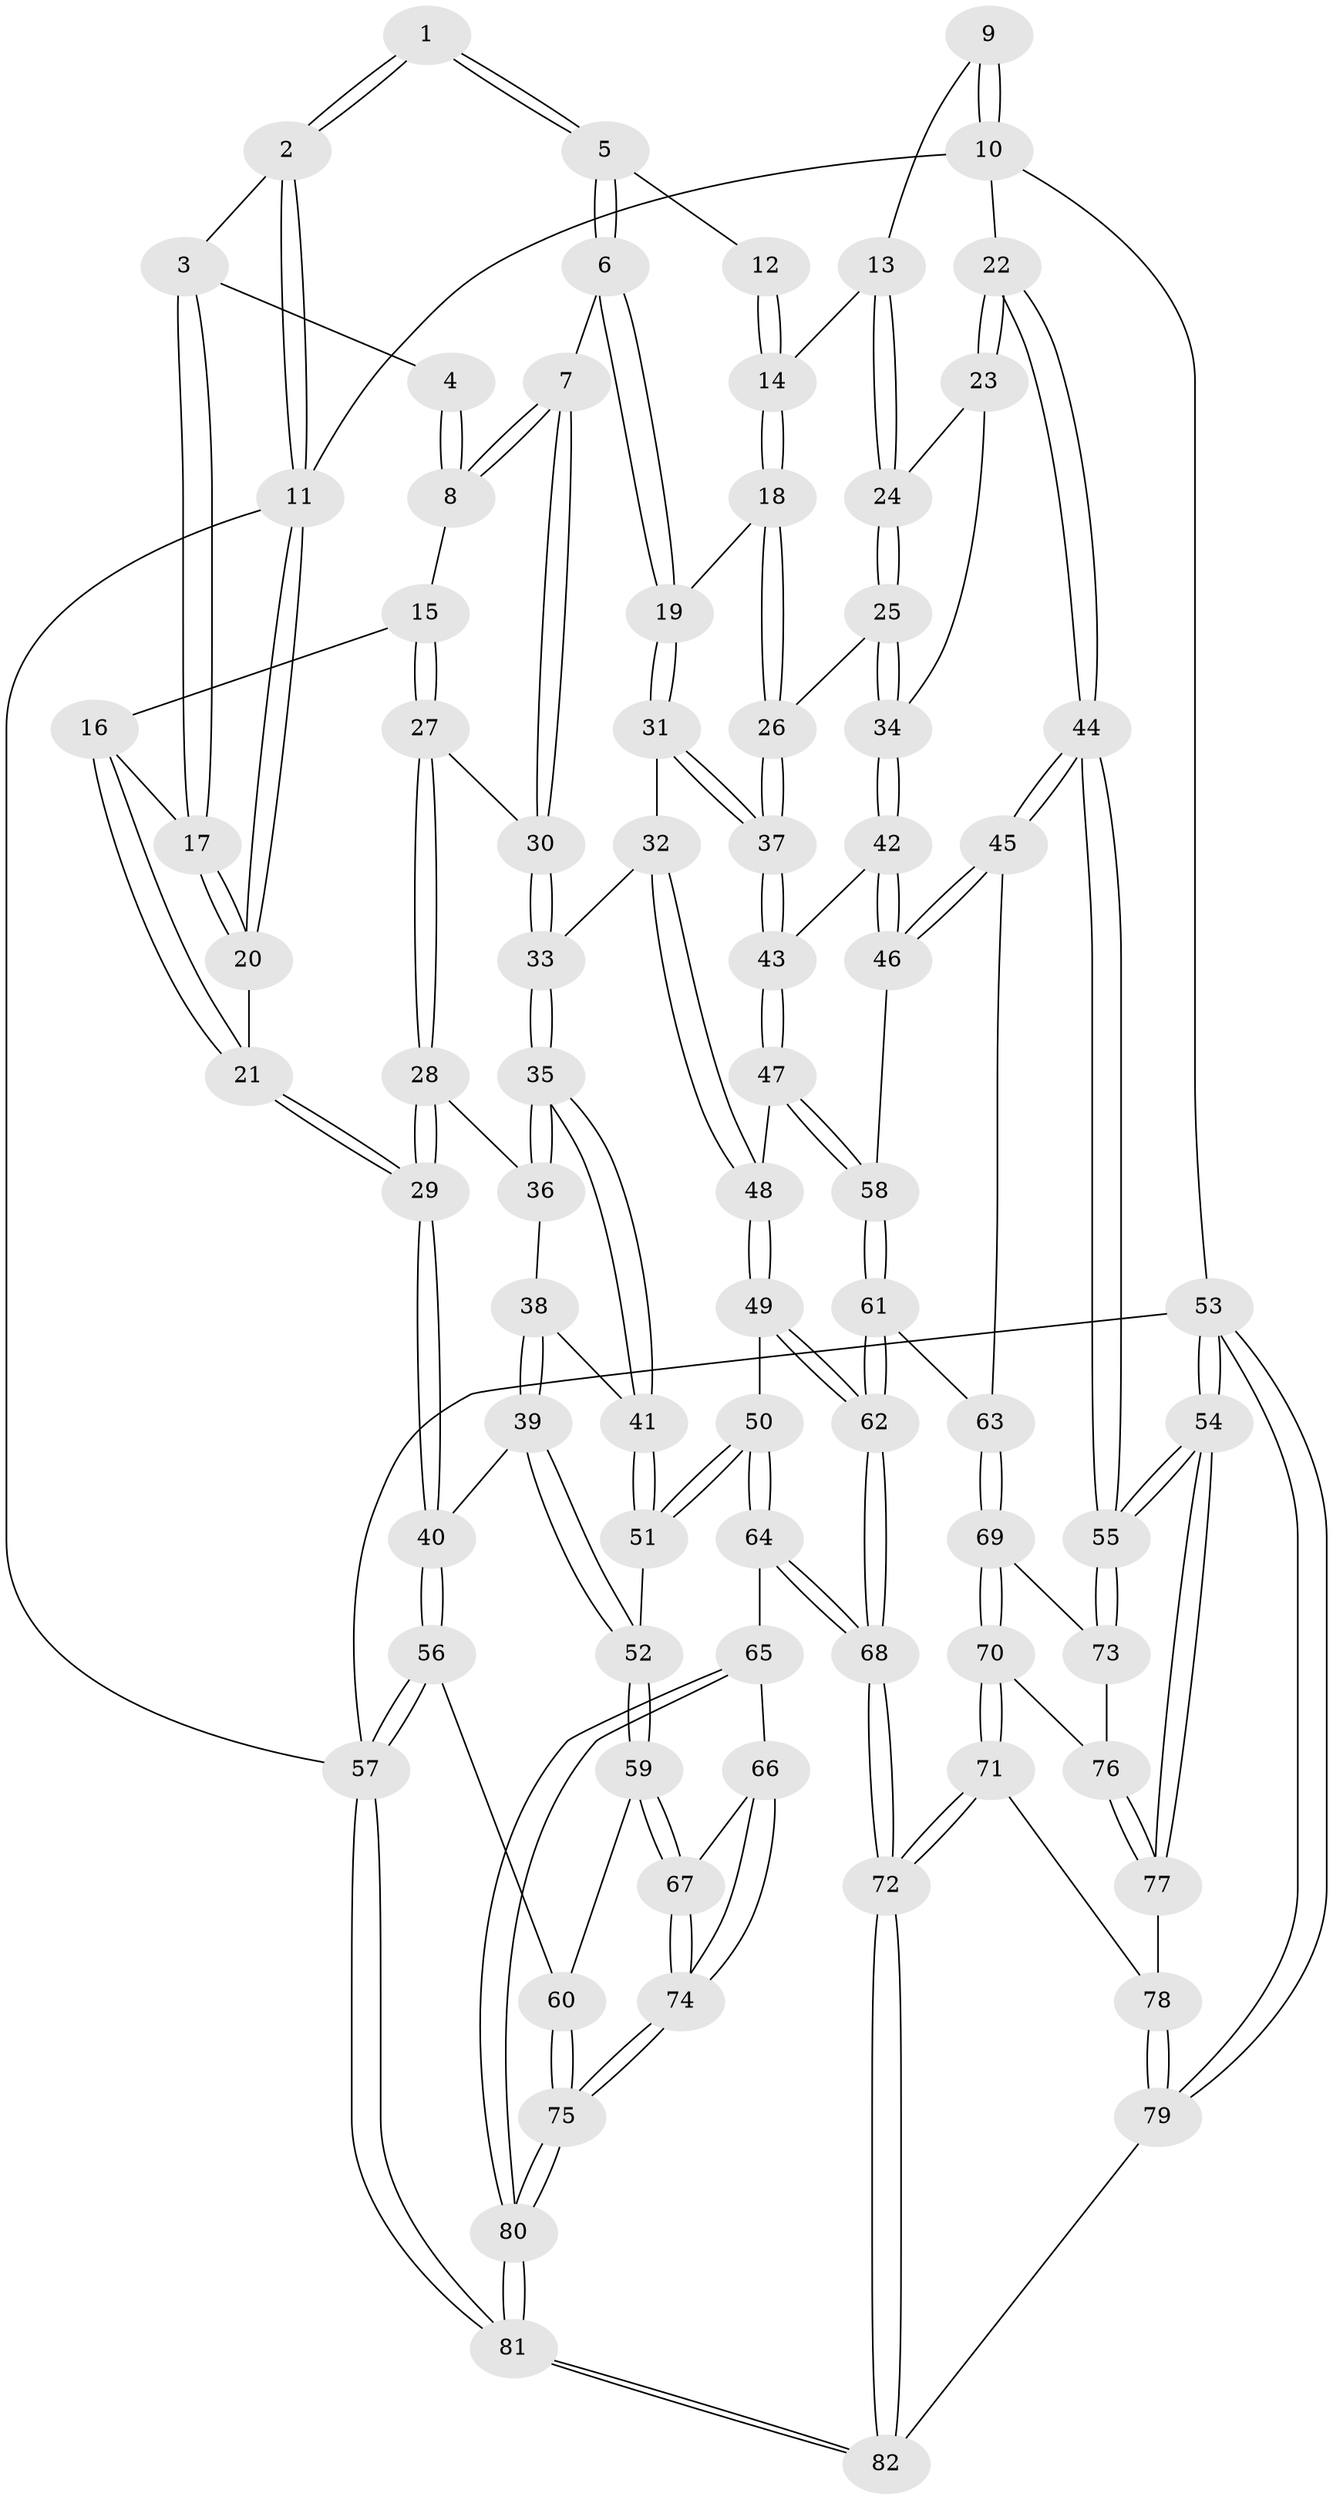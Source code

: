 // coarse degree distribution, {4: 0.34146341463414637, 2: 0.07317073170731707, 5: 0.4146341463414634, 3: 0.0975609756097561, 6: 0.024390243902439025, 7: 0.024390243902439025, 10: 0.024390243902439025}
// Generated by graph-tools (version 1.1) at 2025/06/03/04/25 22:06:24]
// undirected, 82 vertices, 202 edges
graph export_dot {
graph [start="1"]
  node [color=gray90,style=filled];
  1 [pos="+0.23983699812886525+0"];
  2 [pos="+0+0"];
  3 [pos="+0.059261777979263845+0.04733310945686171"];
  4 [pos="+0.2230415223866562+0"];
  5 [pos="+0.5336985594488866+0"];
  6 [pos="+0.5096992651539425+0.16767110613746347"];
  7 [pos="+0.47739807640315096+0.17874156283341947"];
  8 [pos="+0.23037987821503644+0.07080847297507477"];
  9 [pos="+0.8492681128529981+0"];
  10 [pos="+1+0"];
  11 [pos="+0+0"];
  12 [pos="+0.8455074950597714+0"];
  13 [pos="+0.8087263713194925+0.1597752854987706"];
  14 [pos="+0.7160443059387476+0.15772054734365443"];
  15 [pos="+0.16676725542838655+0.15047911553841103"];
  16 [pos="+0.07884746546394682+0.10948525644801739"];
  17 [pos="+0.05332846140428488+0.08347122385879228"];
  18 [pos="+0.603654432470569+0.2268584314976856"];
  19 [pos="+0.5886933970607026+0.2214943240517749"];
  20 [pos="+0+0.06055929917415084"];
  21 [pos="+0+0.3568311218214933"];
  22 [pos="+1+0.07824087703043636"];
  23 [pos="+1+0.17259127102881205"];
  24 [pos="+0.9334987621767908+0.19462263544202535"];
  25 [pos="+0.7827914921703283+0.32789229962145133"];
  26 [pos="+0.6793106470268968+0.3278348606182119"];
  27 [pos="+0.1616840308405806+0.23919632134796545"];
  28 [pos="+0.12424387673904252+0.28741658551318133"];
  29 [pos="+0+0.3900698265952095"];
  30 [pos="+0.3734730546748782+0.28199783601322326"];
  31 [pos="+0.4989647980100679+0.42031339447912486"];
  32 [pos="+0.4685588853822862+0.4434822563559401"];
  33 [pos="+0.35014693611155695+0.4239566613201182"];
  34 [pos="+0.8766243206063887+0.413258829925794"];
  35 [pos="+0.3293180071778743+0.4463972053589855"];
  36 [pos="+0.1279771913444847+0.29254721575077663"];
  37 [pos="+0.6714239912463504+0.4785202107101226"];
  38 [pos="+0.1678339452153151+0.4193426433657203"];
  39 [pos="+0.07747149387076424+0.5493560281874622"];
  40 [pos="+0+0.41136722639649836"];
  41 [pos="+0.3075309456341186+0.4950322369979507"];
  42 [pos="+0.8947900335265008+0.49248340468686136"];
  43 [pos="+0.6790238569495229+0.5268999177193361"];
  44 [pos="+1+0.6097114888647519"];
  45 [pos="+1+0.5756106705707509"];
  46 [pos="+1+0.5718448982627069"];
  47 [pos="+0.6581370321111986+0.5729942848881284"];
  48 [pos="+0.554632151326107+0.6062960515267147"];
  49 [pos="+0.5492519785270127+0.6107003796401141"];
  50 [pos="+0.3400655764391555+0.6457404630498136"];
  51 [pos="+0.2856653458371099+0.603057419599799"];
  52 [pos="+0.16866553017264926+0.6253282434049019"];
  53 [pos="+1+1"];
  54 [pos="+1+0.8020678123982544"];
  55 [pos="+1+0.6420941201242576"];
  56 [pos="+0+0.7496515343400251"];
  57 [pos="+0+1"];
  58 [pos="+0.7026616126727956+0.6340386330191482"];
  59 [pos="+0.13341251856707842+0.6939811627633543"];
  60 [pos="+0.0934206480597768+0.7170740061011235"];
  61 [pos="+0.7296176115694604+0.6871324888305095"];
  62 [pos="+0.5599583241025625+0.8869754699783868"];
  63 [pos="+0.7659032948010142+0.7142421148582735"];
  64 [pos="+0.3843708468466497+0.9077971842516224"];
  65 [pos="+0.30631423303656274+0.89140793010604"];
  66 [pos="+0.26171581593904697+0.8786254759202261"];
  67 [pos="+0.1673137147997435+0.8036397385640659"];
  68 [pos="+0.5108676379970557+1"];
  69 [pos="+0.7943358380624392+0.7682171742541507"];
  70 [pos="+0.7953901451281634+0.8054909386306291"];
  71 [pos="+0.675157145888724+0.9362322076301152"];
  72 [pos="+0.5111598058014799+1"];
  73 [pos="+0.9159615578978272+0.7427867944718951"];
  74 [pos="+0.026105933397261655+0.9674862676636985"];
  75 [pos="+0+1"];
  76 [pos="+0.8744855279908975+0.8630917914837797"];
  77 [pos="+0.8814779852132436+0.8698968779997545"];
  78 [pos="+0.8711963857808016+0.9116416939514238"];
  79 [pos="+0.9233197378941642+1"];
  80 [pos="+0+1"];
  81 [pos="+0+1"];
  82 [pos="+0.5130810610808447+1"];
  1 -- 2;
  1 -- 2;
  1 -- 5;
  1 -- 5;
  2 -- 3;
  2 -- 11;
  2 -- 11;
  3 -- 4;
  3 -- 17;
  3 -- 17;
  4 -- 8;
  4 -- 8;
  5 -- 6;
  5 -- 6;
  5 -- 12;
  6 -- 7;
  6 -- 19;
  6 -- 19;
  7 -- 8;
  7 -- 8;
  7 -- 30;
  7 -- 30;
  8 -- 15;
  9 -- 10;
  9 -- 10;
  9 -- 13;
  10 -- 11;
  10 -- 22;
  10 -- 53;
  11 -- 20;
  11 -- 20;
  11 -- 57;
  12 -- 14;
  12 -- 14;
  13 -- 14;
  13 -- 24;
  13 -- 24;
  14 -- 18;
  14 -- 18;
  15 -- 16;
  15 -- 27;
  15 -- 27;
  16 -- 17;
  16 -- 21;
  16 -- 21;
  17 -- 20;
  17 -- 20;
  18 -- 19;
  18 -- 26;
  18 -- 26;
  19 -- 31;
  19 -- 31;
  20 -- 21;
  21 -- 29;
  21 -- 29;
  22 -- 23;
  22 -- 23;
  22 -- 44;
  22 -- 44;
  23 -- 24;
  23 -- 34;
  24 -- 25;
  24 -- 25;
  25 -- 26;
  25 -- 34;
  25 -- 34;
  26 -- 37;
  26 -- 37;
  27 -- 28;
  27 -- 28;
  27 -- 30;
  28 -- 29;
  28 -- 29;
  28 -- 36;
  29 -- 40;
  29 -- 40;
  30 -- 33;
  30 -- 33;
  31 -- 32;
  31 -- 37;
  31 -- 37;
  32 -- 33;
  32 -- 48;
  32 -- 48;
  33 -- 35;
  33 -- 35;
  34 -- 42;
  34 -- 42;
  35 -- 36;
  35 -- 36;
  35 -- 41;
  35 -- 41;
  36 -- 38;
  37 -- 43;
  37 -- 43;
  38 -- 39;
  38 -- 39;
  38 -- 41;
  39 -- 40;
  39 -- 52;
  39 -- 52;
  40 -- 56;
  40 -- 56;
  41 -- 51;
  41 -- 51;
  42 -- 43;
  42 -- 46;
  42 -- 46;
  43 -- 47;
  43 -- 47;
  44 -- 45;
  44 -- 45;
  44 -- 55;
  44 -- 55;
  45 -- 46;
  45 -- 46;
  45 -- 63;
  46 -- 58;
  47 -- 48;
  47 -- 58;
  47 -- 58;
  48 -- 49;
  48 -- 49;
  49 -- 50;
  49 -- 62;
  49 -- 62;
  50 -- 51;
  50 -- 51;
  50 -- 64;
  50 -- 64;
  51 -- 52;
  52 -- 59;
  52 -- 59;
  53 -- 54;
  53 -- 54;
  53 -- 79;
  53 -- 79;
  53 -- 57;
  54 -- 55;
  54 -- 55;
  54 -- 77;
  54 -- 77;
  55 -- 73;
  55 -- 73;
  56 -- 57;
  56 -- 57;
  56 -- 60;
  57 -- 81;
  57 -- 81;
  58 -- 61;
  58 -- 61;
  59 -- 60;
  59 -- 67;
  59 -- 67;
  60 -- 75;
  60 -- 75;
  61 -- 62;
  61 -- 62;
  61 -- 63;
  62 -- 68;
  62 -- 68;
  63 -- 69;
  63 -- 69;
  64 -- 65;
  64 -- 68;
  64 -- 68;
  65 -- 66;
  65 -- 80;
  65 -- 80;
  66 -- 67;
  66 -- 74;
  66 -- 74;
  67 -- 74;
  67 -- 74;
  68 -- 72;
  68 -- 72;
  69 -- 70;
  69 -- 70;
  69 -- 73;
  70 -- 71;
  70 -- 71;
  70 -- 76;
  71 -- 72;
  71 -- 72;
  71 -- 78;
  72 -- 82;
  72 -- 82;
  73 -- 76;
  74 -- 75;
  74 -- 75;
  75 -- 80;
  75 -- 80;
  76 -- 77;
  76 -- 77;
  77 -- 78;
  78 -- 79;
  78 -- 79;
  79 -- 82;
  80 -- 81;
  80 -- 81;
  81 -- 82;
  81 -- 82;
}
